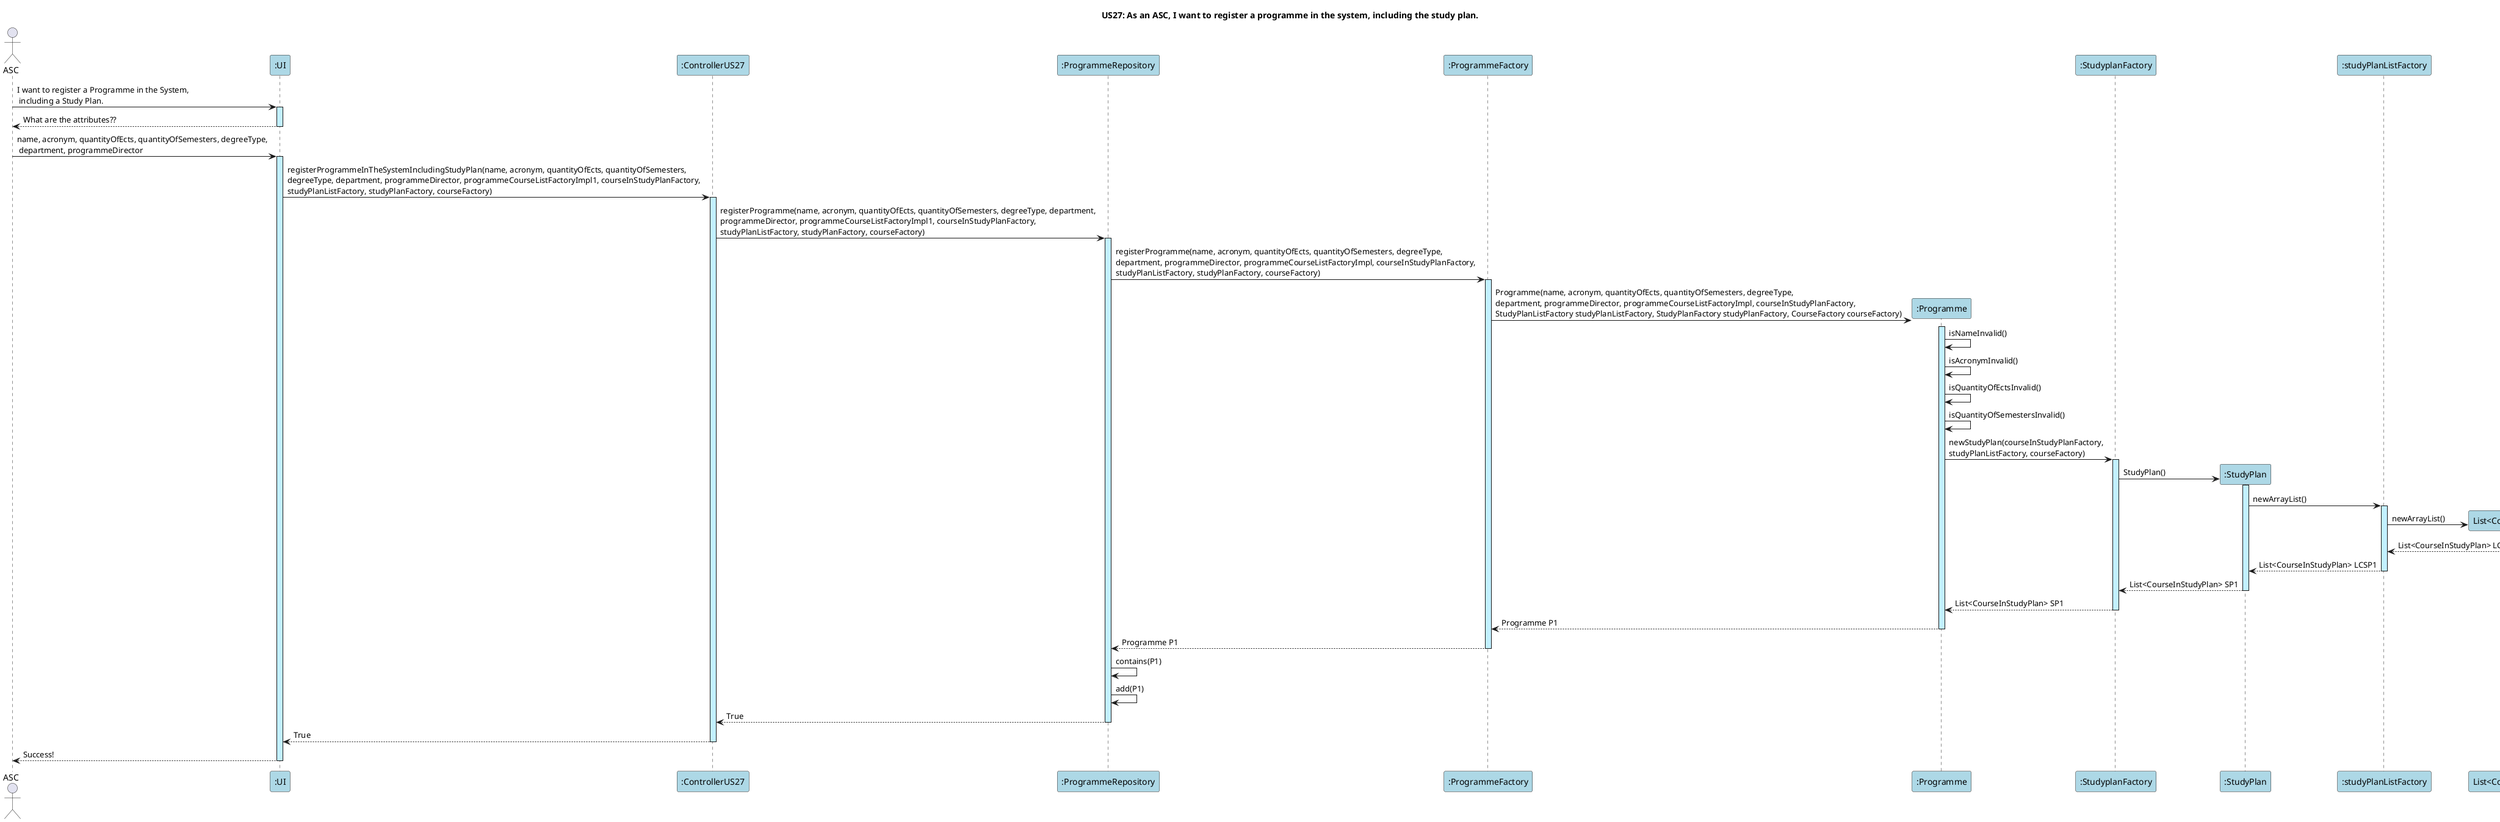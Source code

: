 @startuml

title US27: As an ASC, I want to register a programme in the system, including the study plan.

actor ASC as Admin

participant ":UI" as UI #lightblue
participant ":ControllerUS27" as C #lightblue
participant ":ProgrammeRepository" as PR #lightblue
participant ":ProgrammeFactory" as PF #lightblue



Admin -> UI ++ #application : I want to register a Programme in the System,\n including a Study Plan.

UI --> Admin -- : What are the attributes??

Admin -> UI ++ #application : name, acronym, quantityOfEcts, quantityOfSemesters, degreeType, \n department, programmeDirector

UI -> C ++ #application : registerProgrammeInTheSystemIncludingStudyPlan(name, acronym, quantityOfEcts, quantityOfSemesters, \ndegreeType, department, programmeDirector, programmeCourseListFactoryImpl1, courseInStudyPlanFactory, \nstudyPlanListFactory, studyPlanFactory, courseFactory)

C -> PR ++ #application : registerProgramme(name, acronym, quantityOfEcts, quantityOfSemesters, degreeType, department, \nprogrammeDirector, programmeCourseListFactoryImpl1, courseInStudyPlanFactory, \nstudyPlanListFactory, studyPlanFactory, courseFactory)


PR -> PF ++ #application : registerProgramme(name, acronym, quantityOfEcts, quantityOfSemesters, degreeType, \ndepartment, programmeDirector, programmeCourseListFactoryImpl, courseInStudyPlanFactory, \nstudyPlanListFactory, studyPlanFactory, courseFactory)
create ":Programme" as P #lightblue
PF -> P ++ #application : Programme(name, acronym, quantityOfEcts, quantityOfSemesters, degreeType, \ndepartment, programmeDirector, programmeCourseListFactoryImpl, courseInStudyPlanFactory, \nStudyPlanListFactory studyPlanListFactory, StudyPlanFactory studyPlanFactory, CourseFactory courseFactory)

P -> P : isNameInvalid()
P -> P : isAcronymInvalid()
P -> P : isQuantityOfEctsInvalid()
P -> P : isQuantityOfSemestersInvalid()
participant ":StudyplanFactory" as SPF #lightblue
P -> SPF ++ #application : newStudyPlan(courseInStudyPlanFactory, \nstudyPlanListFactory, courseFactory)
create ":StudyPlan" as SP #lightblue

SPF -> SP ++ #application : StudyPlan()

participant ":studyPlanListFactory" as SPLF #lightblue
SP -> SPLF ++ #application: newArrayList()

create "List<CourseInStudyPlan>" as LCSP #lightblue
SPLF -> LCSP ++ #application : newArrayList()
LCSP --> SPLF -- : List<CourseInStudyPlan> LCSP1

SPLF --> SP -- : List<CourseInStudyPlan> LCSP1
SP --> SPF -- : List<CourseInStudyPlan> SP1

SPF --> P -- : List<CourseInStudyPlan> SP1

P --> PF -- : Programme P1
PF --> PR -- : Programme P1
PR -> PR : contains(P1)
PR -> PR : add(P1)

PR --> C -- : True
C --> UI -- : True
UI --> Admin -- : Success!
@enduml